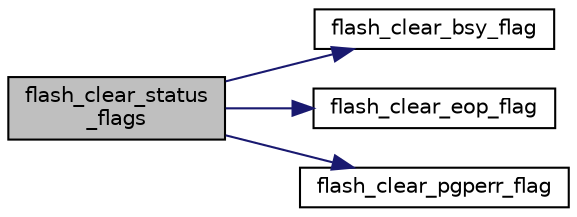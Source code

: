 digraph "flash_clear_status_flags"
{
  edge [fontname="Helvetica",fontsize="10",labelfontname="Helvetica",labelfontsize="10"];
  node [fontname="Helvetica",fontsize="10",shape=record];
  rankdir="LR";
  Node1 [label="flash_clear_status\l_flags",height=0.2,width=0.4,color="black", fillcolor="grey75", style="filled", fontcolor="black"];
  Node1 -> Node2 [color="midnightblue",fontsize="10",style="solid",fontname="Helvetica"];
  Node2 [label="flash_clear_bsy_flag",height=0.2,width=0.4,color="black", fillcolor="white", style="filled",URL="$group__flash__defines.html#ga37dfda93743e7b6285c3d01a7d519001",tooltip="Clear the Busy Status Flag. "];
  Node1 -> Node3 [color="midnightblue",fontsize="10",style="solid",fontname="Helvetica"];
  Node3 [label="flash_clear_eop_flag",height=0.2,width=0.4,color="black", fillcolor="white", style="filled",URL="$group__flash__defines.html#ga824b51d54d30e1ab5e3c47f4bc8b3031",tooltip="Clear the End of Operation Status Flag. "];
  Node1 -> Node4 [color="midnightblue",fontsize="10",style="solid",fontname="Helvetica"];
  Node4 [label="flash_clear_pgperr_flag",height=0.2,width=0.4,color="black", fillcolor="white", style="filled",URL="$group__flash__defines.html#ga05f77e8fb4167ec5a0a2fa55b88245fd",tooltip="Clear the Programming Error Status Flag. "];
}
